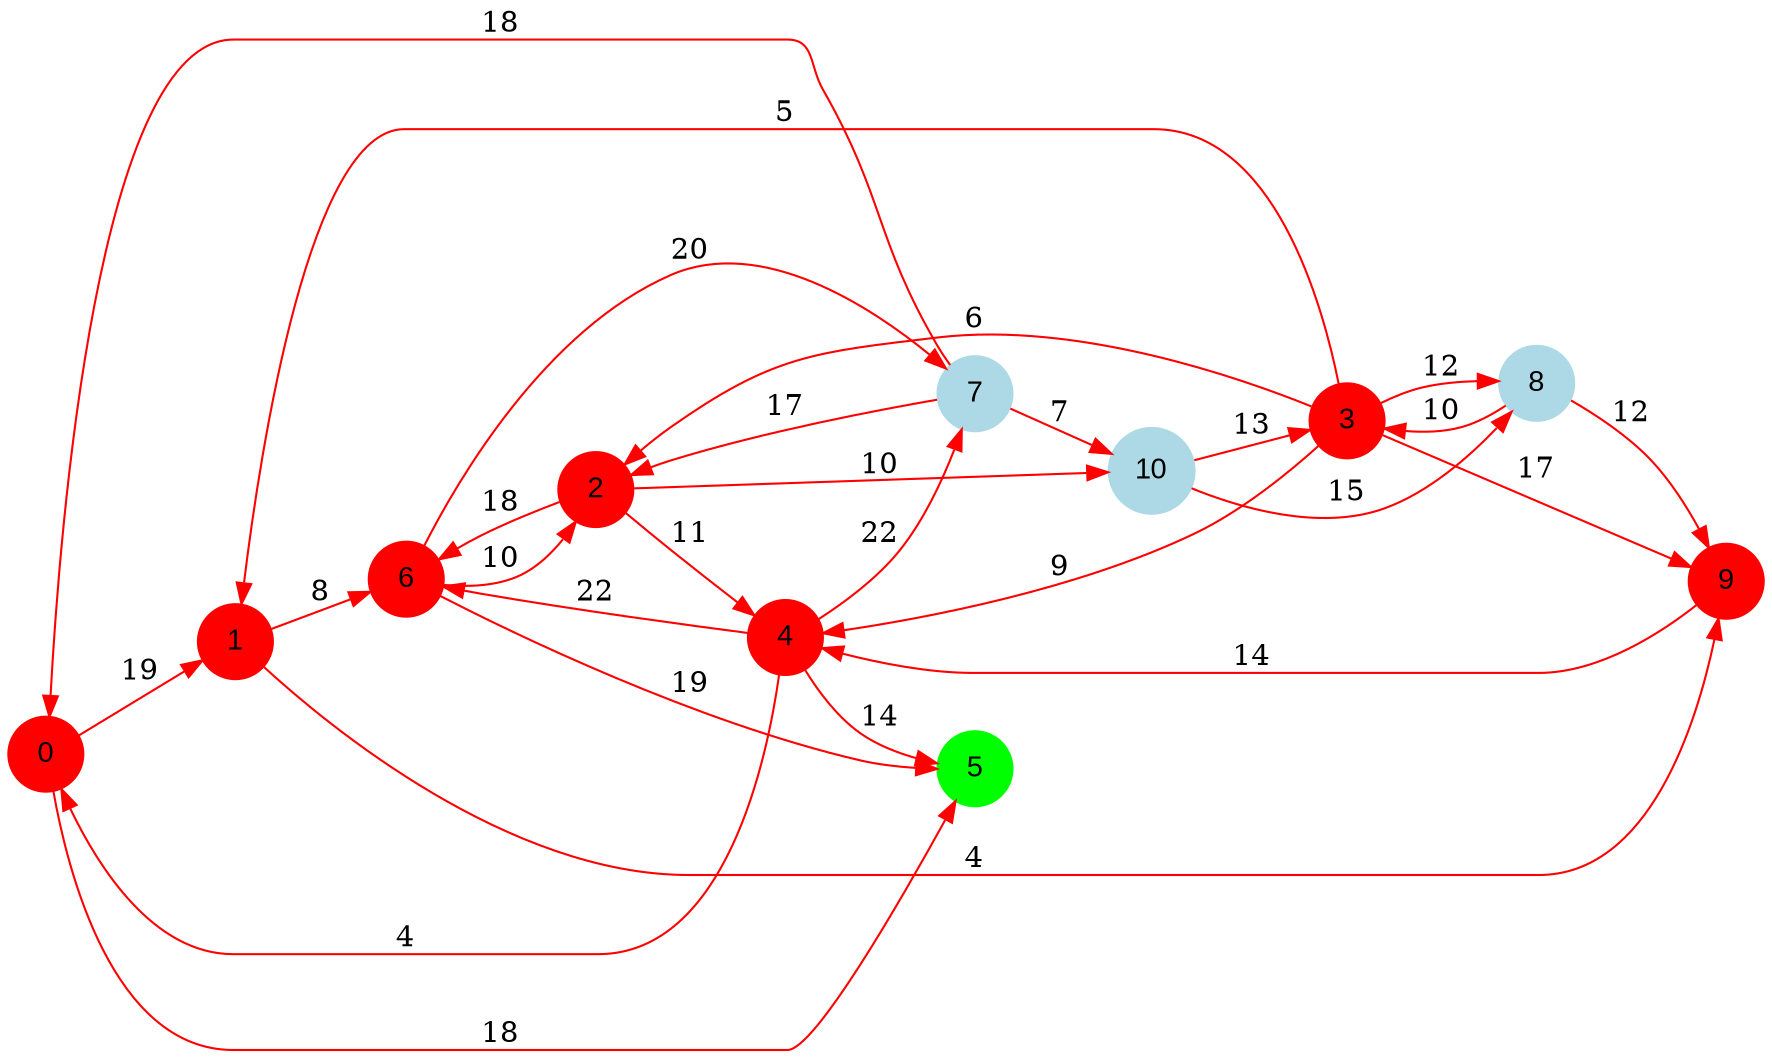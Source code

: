 digraph graphe {
rankdir = LR;
edge [color=red];
0 [fontname="Arial", shape = circle, color=red, style=filled];
1 [fontname="Arial", shape = circle, color=red, style=filled];
2 [fontname="Arial", shape = circle, color=red, style=filled];
3 [fontname="Arial", shape = circle, color=red, style=filled];
4 [fontname="Arial", shape = circle, color=red, style=filled];
5 [fontname="Arial", shape = circle, color=green, style=filled];
6 [fontname="Arial", shape = circle, color=red, style=filled];
7 [fontname="Arial", shape = circle, color=lightblue, style=filled];
8 [fontname="Arial", shape = circle, color=lightblue, style=filled];
9 [fontname="Arial", shape = circle, color=red, style=filled];
10 [fontname="Arial", shape = circle, color=lightblue, style=filled];
	0 -> 1 [label = "19"];
	0 -> 5 [label = "18"];
	1 -> 6 [label = "8"];
	1 -> 9 [label = "4"];
	2 -> 4 [label = "11"];
	2 -> 6 [label = "18"];
	2 -> 10 [label = "10"];
	3 -> 1 [label = "5"];
	3 -> 2 [label = "6"];
	3 -> 4 [label = "9"];
	3 -> 8 [label = "12"];
	3 -> 9 [label = "17"];
	4 -> 0 [label = "4"];
	4 -> 5 [label = "14"];
	4 -> 6 [label = "22"];
	4 -> 7 [label = "22"];
	6 -> 2 [label = "10"];
	6 -> 5 [label = "19"];
	6 -> 7 [label = "20"];
	7 -> 0 [label = "18"];
	7 -> 2 [label = "17"];
	7 -> 10 [label = "7"];
	8 -> 3 [label = "10"];
	8 -> 9 [label = "12"];
	9 -> 4 [label = "14"];
	10 -> 3 [label = "13"];
	10 -> 8 [label = "15"];
}